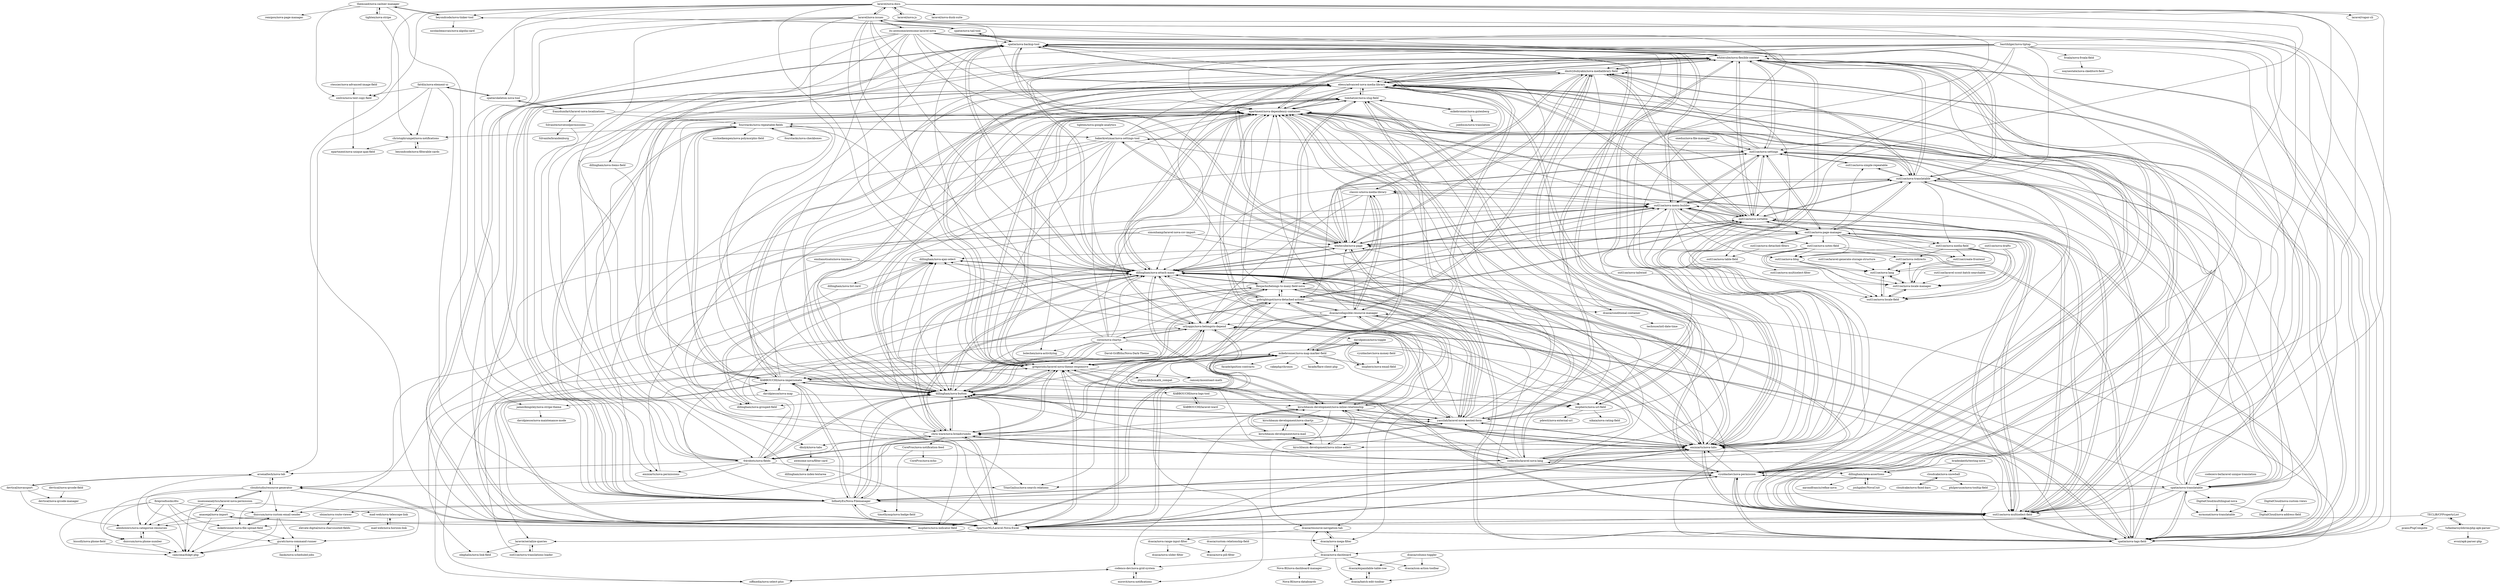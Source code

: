 digraph G {
"christophrumpel/nova-notifications" -> "beyondcode/nova-filterable-cards"
"christophrumpel/nova-notifications" -> "epartment/nova-unique-ajax-field"
"dmitrybubyakin/nova-medialibrary-field" -> "ebess/advanced-nova-media-library"
"dmitrybubyakin/nova-medialibrary-field" -> "classic-o/nova-media-library"
"dmitrybubyakin/nova-medialibrary-field" -> "dcasia/collapsible-resource-manager"
"dmitrybubyakin/nova-medialibrary-field" -> "outl1ne/nova-sortable"
"dmitrybubyakin/nova-medialibrary-field" -> "whitecube/nova-flexible-content"
"dmitrybubyakin/nova-medialibrary-field" -> "epartment/nova-dependency-container"
"dmitrybubyakin/nova-medialibrary-field" -> "dillingham/nova-attach-many"
"dmitrybubyakin/nova-medialibrary-field" -> "eminiarts/nova-tabs"
"dmitrybubyakin/nova-medialibrary-field" -> "spatie/nova-tags-field"
"dmitrybubyakin/nova-medialibrary-field" -> "dillingham/nova-button"
"dmitrybubyakin/nova-medialibrary-field" -> "whitecube/nova-page"
"dmitrybubyakin/nova-medialibrary-field" -> "yassilah/laravel-nova-nested-form"
"dmitrybubyakin/nova-medialibrary-field" -> "outl1ne/nova-translatable"
"dmitrybubyakin/nova-medialibrary-field" -> "dcasia/conditional-container"
"dmitrybubyakin/nova-medialibrary-field" -> "gregoriohc/laravel-nova-theme-responsive"
"its-awesome/awesome-laravel-nova" -> "dillingham/nova-attach-many"
"its-awesome/awesome-laravel-nova" -> "ebess/advanced-nova-media-library"
"its-awesome/awesome-laravel-nova" -> "spatie/nova-tags-field"
"its-awesome/awesome-laravel-nova" -> "whitecube/nova-flexible-content"
"its-awesome/awesome-laravel-nova" -> "gregoriohc/laravel-nova-theme-responsive"
"its-awesome/awesome-laravel-nova" -> "eminiarts/nova-tabs"
"its-awesome/awesome-laravel-nova" -> "laravel/nova-issues"
"its-awesome/awesome-laravel-nova" -> "epartment/nova-dependency-container"
"its-awesome/awesome-laravel-nova" -> "dillingham/nova-button"
"its-awesome/awesome-laravel-nova" -> "spatie/nova-backup-tool"
"its-awesome/awesome-laravel-nova" -> "SpartnerNL/Laravel-Nova-Excel"
"its-awesome/awesome-laravel-nova" -> "eminiarts/nova-permissions"
"its-awesome/awesome-laravel-nova" -> "vyuldashev/nova-permission"
"its-awesome/awesome-laravel-nova" -> "64robots/nova-fields"
"its-awesome/awesome-laravel-nova" -> "outl1ne/nova-multiselect-field"
"eminiarts/nova-tabs" -> "epartment/nova-dependency-container"
"eminiarts/nova-tabs" -> "dillingham/nova-button"
"eminiarts/nova-tabs" -> "whitecube/nova-flexible-content"
"eminiarts/nova-tabs" -> "ebess/advanced-nova-media-library"
"eminiarts/nova-tabs" -> "outl1ne/nova-multiselect-field"
"eminiarts/nova-tabs" -> "dillingham/nova-attach-many"
"eminiarts/nova-tabs" -> "dcasia/collapsible-resource-manager"
"eminiarts/nova-tabs" -> "chris-ware/nova-breadcrumbs"
"eminiarts/nova-tabs" -> "SpartnerNL/Laravel-Nova-Excel"
"eminiarts/nova-tabs" -> "InfinetyEs/Nova-Filemanager"
"eminiarts/nova-tabs" -> "64robots/nova-fields"
"eminiarts/nova-tabs" -> "coderello/laravel-nova-lang"
"eminiarts/nova-tabs" -> "gregoriohc/laravel-nova-theme-responsive"
"eminiarts/nova-tabs" -> "spatie/nova-backup-tool"
"eminiarts/nova-tabs" -> "yassilah/laravel-nova-nested-form"
"yassilah/laravel-nova-nested-form" -> "dillingham/nova-attach-many"
"yassilah/laravel-nova-nested-form" -> "dillingham/nova-button"
"yassilah/laravel-nova-nested-form" -> "kirschbaum-development/nova-inline-relationship"
"yassilah/laravel-nova-nested-form" -> "orlyapps/nova-belongsto-depend"
"yassilah/laravel-nova-nested-form" -> "dillingham/nova-ajax-select"
"yassilah/laravel-nova-nested-form" -> "eminiarts/nova-tabs"
"yassilah/laravel-nova-nested-form" -> "epartment/nova-dependency-container"
"yassilah/laravel-nova-nested-form" -> "whitecube/nova-flexible-content"
"yassilah/laravel-nova-nested-form" -> "Benjacho/belongs-to-many-field-nova"
"yassilah/laravel-nova-nested-form" -> "64robots/nova-fields"
"yassilah/laravel-nova-nested-form" -> "whitecube/nova-page"
"yassilah/laravel-nova-nested-form" -> "outl1ne/nova-menu-builder"
"yassilah/laravel-nova-nested-form" -> "chris-ware/nova-breadcrumbs"
"yassilah/laravel-nova-nested-form" -> "dmitrybubyakin/nova-medialibrary-field"
"yassilah/laravel-nova-nested-form" -> "spatie/nova-backup-tool"
"gregoriohc/laravel-nova-theme-responsive" -> "KABBOUCHI/nova-impersonate"
"gregoriohc/laravel-nova-theme-responsive" -> "mikebronner/nova-map-marker-field"
"gregoriohc/laravel-nova-theme-responsive" -> "epartment/nova-dependency-container"
"gregoriohc/laravel-nova-theme-responsive" -> "SpartnerNL/Laravel-Nova-Excel"
"gregoriohc/laravel-nova-theme-responsive" -> "dillingham/nova-button"
"gregoriohc/laravel-nova-theme-responsive" -> "InfinetyEs/Nova-Filemanager"
"gregoriohc/laravel-nova-theme-responsive" -> "ramsey/moontoast-math" ["e"=1]
"gregoriohc/laravel-nova-theme-responsive" -> "ebess/advanced-nova-media-library"
"gregoriohc/laravel-nova-theme-responsive" -> "phpseclib/bcmath_compat" ["e"=1]
"gregoriohc/laravel-nova-theme-responsive" -> "chris-ware/nova-breadcrumbs"
"gregoriohc/laravel-nova-theme-responsive" -> "coderello/laravel-nova-lang"
"gregoriohc/laravel-nova-theme-responsive" -> "eminiarts/nova-tabs"
"gregoriohc/laravel-nova-theme-responsive" -> "orlyapps/nova-belongsto-depend"
"gregoriohc/laravel-nova-theme-responsive" -> "dillingham/nova-attach-many"
"gregoriohc/laravel-nova-theme-responsive" -> "tomhatzer/nova-slug-field"
"mikebronner/nova-gutenberg" -> "tomhatzer/nova-slug-field"
"mikebronner/nova-gutenberg" -> "joedixon/nova-translation"
"ebess/advanced-nova-media-library" -> "whitecube/nova-flexible-content"
"ebess/advanced-nova-media-library" -> "dmitrybubyakin/nova-medialibrary-field"
"ebess/advanced-nova-media-library" -> "epartment/nova-dependency-container"
"ebess/advanced-nova-media-library" -> "eminiarts/nova-tabs"
"ebess/advanced-nova-media-library" -> "outl1ne/nova-sortable"
"ebess/advanced-nova-media-library" -> "dillingham/nova-button"
"ebess/advanced-nova-media-library" -> "spatie/nova-tags-field"
"ebess/advanced-nova-media-library" -> "gregoriohc/laravel-nova-theme-responsive"
"ebess/advanced-nova-media-library" -> "outl1ne/nova-multiselect-field"
"ebess/advanced-nova-media-library" -> "InfinetyEs/Nova-Filemanager"
"ebess/advanced-nova-media-library" -> "dillingham/nova-attach-many"
"ebess/advanced-nova-media-library" -> "vyuldashev/nova-permission"
"ebess/advanced-nova-media-library" -> "SpartnerNL/Laravel-Nova-Excel"
"ebess/advanced-nova-media-library" -> "tomhatzer/nova-slug-field"
"ebess/advanced-nova-media-library" -> "whitecube/nova-page"
"spatie/nova-backup-tool" -> "spatie/nova-tail-tool"
"spatie/nova-backup-tool" -> "spatie/nova-tags-field"
"spatie/nova-backup-tool" -> "SpartnerNL/Laravel-Nova-Excel"
"spatie/nova-backup-tool" -> "outl1ne/nova-menu-builder"
"spatie/nova-backup-tool" -> "dillingham/nova-attach-many"
"spatie/nova-backup-tool" -> "spatie/nova-translatable"
"spatie/nova-backup-tool" -> "eminiarts/nova-tabs"
"spatie/nova-backup-tool" -> "epartment/nova-dependency-container"
"spatie/nova-backup-tool" -> "vyuldashev/nova-permission"
"spatie/nova-backup-tool" -> "whitecube/nova-page"
"spatie/nova-backup-tool" -> "KABBOUCHI/nova-impersonate"
"spatie/nova-backup-tool" -> "outl1ne/nova-translatable"
"spatie/nova-backup-tool" -> "dillingham/nova-button"
"spatie/nova-backup-tool" -> "whitecube/nova-flexible-content"
"spatie/nova-backup-tool" -> "outl1ne/nova-multiselect-field"
"whitecube/nova-flexible-content" -> "ebess/advanced-nova-media-library"
"whitecube/nova-flexible-content" -> "whitecube/nova-page"
"whitecube/nova-flexible-content" -> "eminiarts/nova-tabs"
"whitecube/nova-flexible-content" -> "epartment/nova-dependency-container"
"whitecube/nova-flexible-content" -> "dillingham/nova-attach-many"
"whitecube/nova-flexible-content" -> "outl1ne/nova-multiselect-field"
"whitecube/nova-flexible-content" -> "outl1ne/nova-sortable"
"whitecube/nova-flexible-content" -> "outl1ne/nova-settings"
"whitecube/nova-flexible-content" -> "dmitrybubyakin/nova-medialibrary-field"
"whitecube/nova-flexible-content" -> "dillingham/nova-button"
"whitecube/nova-flexible-content" -> "yassilah/laravel-nova-nested-form"
"whitecube/nova-flexible-content" -> "vyuldashev/nova-permission"
"whitecube/nova-flexible-content" -> "outl1ne/nova-translatable"
"whitecube/nova-flexible-content" -> "spatie/nova-backup-tool"
"whitecube/nova-flexible-content" -> "spatie/nova-tags-field"
"cloudstudio/resource-generator" -> "guratr/nova-command-runner"
"cloudstudio/resource-generator" -> "mikebronner/nova-file-upload-field"
"cloudstudio/resource-generator" -> "camcima/dukpt-php"
"cloudstudio/resource-generator" -> "dniccum/nova-phone-number"
"cloudstudio/resource-generator" -> "arsenaltech/nova-tab"
"cloudstudio/resource-generator" -> "insenseanalytics/laravel-nova-permission"
"cloudstudio/resource-generator" -> "inspheric/nova-indicator-field"
"cloudstudio/resource-generator" -> "dniccum/nova-custom-email-sender"
"vyuldashev/nova-permission" -> "spatie/nova-tags-field"
"vyuldashev/nova-permission" -> "SpartnerNL/Laravel-Nova-Excel"
"vyuldashev/nova-permission" -> "ebess/advanced-nova-media-library"
"vyuldashev/nova-permission" -> "spatie/nova-backup-tool"
"vyuldashev/nova-permission" -> "whitecube/nova-flexible-content"
"vyuldashev/nova-permission" -> "outl1ne/nova-multiselect-field"
"vyuldashev/nova-permission" -> "InfinetyEs/Nova-Filemanager"
"vyuldashev/nova-permission" -> "epartment/nova-dependency-container"
"vyuldashev/nova-permission" -> "eminiarts/nova-tabs"
"vyuldashev/nova-permission" -> "gregoriohc/laravel-nova-theme-responsive"
"vyuldashev/nova-permission" -> "coderello/laravel-nova-lang"
"vyuldashev/nova-permission" -> "spatie/nova-translatable"
"vyuldashev/nova-permission" -> "dillingham/nova-attach-many"
"vyuldashev/nova-permission" -> "TitasGailius/nova-search-relations" ["e"=1]
"vyuldashev/nova-permission" -> "outl1ne/nova-settings"
"bradenkeith/testing-nova" -> "dillingham/nova-assertions"
"bradenkeith/testing-nova" -> "cloudcake/nova-snowball"
"orlyapps/nova-belongsto-depend" -> "kirschbaum-development/nova-inline-relationship"
"orlyapps/nova-belongsto-depend" -> "epartment/nova-dependency-container"
"orlyapps/nova-belongsto-depend" -> "yassilah/laravel-nova-nested-form"
"orlyapps/nova-belongsto-depend" -> "dillingham/nova-attach-many"
"orlyapps/nova-belongsto-depend" -> "spatie/nova-tags-field"
"orlyapps/nova-belongsto-depend" -> "dillingham/nova-button"
"orlyapps/nova-belongsto-depend" -> "dillingham/nova-ajax-select"
"orlyapps/nova-belongsto-depend" -> "gregoriohc/laravel-nova-theme-responsive"
"orlyapps/nova-belongsto-depend" -> "coroo/nova-chartjs"
"orlyapps/nova-belongsto-depend" -> "ziffmedia/nova-select-plus"
"orlyapps/nova-belongsto-depend" -> "Benjacho/belongs-to-many-field-nova"
"orlyapps/nova-belongsto-depend" -> "kirschbaum-development/nova-inline-select"
"orlyapps/nova-belongsto-depend" -> "inspheric/nova-url-field"
"orlyapps/nova-belongsto-depend" -> "davidpiesse/nova-toggle"
"orlyapps/nova-belongsto-depend" -> "TitasGailius/nova-search-relations" ["e"=1]
"64robots/nova-fields" -> "dillingham/nova-button"
"64robots/nova-fields" -> "eminiarts/nova-tabs"
"64robots/nova-fields" -> "epartment/nova-dependency-container"
"64robots/nova-fields" -> "dillingham/nova-attach-many"
"64robots/nova-fields" -> "yassilah/laravel-nova-nested-form"
"64robots/nova-fields" -> "KABBOUCHI/nova-impersonate"
"64robots/nova-fields" -> "ebess/advanced-nova-media-library"
"64robots/nova-fields" -> "whitecube/nova-flexible-content"
"64robots/nova-fields" -> "cloudstudio/resource-generator"
"64robots/nova-fields" -> "orlyapps/nova-belongsto-depend"
"64robots/nova-fields" -> "TitasGailius/nova-search-relations" ["e"=1]
"64robots/nova-fields" -> "dillingham/nova-assertions"
"64robots/nova-fields" -> "arsenaltech/nova-tab"
"64robots/nova-fields" -> "kirschbaum-development/nova-inline-relationship"
"64robots/nova-fields" -> "eminiarts/nova-permissions"
"KABBOUCHI/nova-impersonate" -> "gregoriohc/laravel-nova-theme-responsive"
"KABBOUCHI/nova-impersonate" -> "dillingham/nova-button"
"KABBOUCHI/nova-impersonate" -> "tomhatzer/nova-slug-field"
"KABBOUCHI/nova-impersonate" -> "epartment/nova-dependency-container"
"KABBOUCHI/nova-impersonate" -> "spatie/nova-backup-tool"
"KABBOUCHI/nova-impersonate" -> "mikebronner/nova-map-marker-field"
"KABBOUCHI/nova-impersonate" -> "InfinetyEs/Nova-Filemanager"
"KABBOUCHI/nova-impersonate" -> "fourstacks/nova-repeatable-fields"
"KABBOUCHI/nova-impersonate" -> "SpartnerNL/Laravel-Nova-Excel"
"KABBOUCHI/nova-impersonate" -> "ebess/advanced-nova-media-library"
"KABBOUCHI/nova-impersonate" -> "inspheric/nova-indicator-field"
"KABBOUCHI/nova-impersonate" -> "dillingham/nova-attach-many"
"KABBOUCHI/nova-impersonate" -> "KABBOUCHI/nova-logs-tool"
"KABBOUCHI/nova-impersonate" -> "davidpiesse/nova-map"
"KABBOUCHI/nova-impersonate" -> "inspheric/nova-url-field"
"dillingham/nova-grouped-field" -> "dillingham/nova-ajax-select"
"dillingham/nova-button" -> "dillingham/nova-attach-many"
"dillingham/nova-button" -> "eminiarts/nova-tabs"
"dillingham/nova-button" -> "yassilah/laravel-nova-nested-form"
"dillingham/nova-button" -> "chris-ware/nova-breadcrumbs"
"dillingham/nova-button" -> "gobrightspot/nova-detached-actions"
"dillingham/nova-button" -> "epartment/nova-dependency-container"
"dillingham/nova-button" -> "gregoriohc/laravel-nova-theme-responsive"
"dillingham/nova-button" -> "dillingham/nova-ajax-select"
"dillingham/nova-button" -> "ebess/advanced-nova-media-library"
"dillingham/nova-button" -> "orlyapps/nova-belongsto-depend"
"dillingham/nova-button" -> "outl1ne/nova-multiselect-field"
"dillingham/nova-button" -> "KABBOUCHI/nova-impersonate"
"dillingham/nova-button" -> "dillingham/nova-grouped-field"
"dillingham/nova-button" -> "kirschbaum-development/nova-inline-relationship"
"dillingham/nova-button" -> "64robots/nova-fields"
"dillingham/nova-attach-many" -> "dillingham/nova-button"
"dillingham/nova-attach-many" -> "yassilah/laravel-nova-nested-form"
"dillingham/nova-attach-many" -> "epartment/nova-dependency-container"
"dillingham/nova-attach-many" -> "eminiarts/nova-tabs"
"dillingham/nova-attach-many" -> "whitecube/nova-flexible-content"
"dillingham/nova-attach-many" -> "outl1ne/nova-sortable"
"dillingham/nova-attach-many" -> "dillingham/nova-ajax-select"
"dillingham/nova-attach-many" -> "kirschbaum-development/nova-inline-relationship"
"dillingham/nova-attach-many" -> "orlyapps/nova-belongsto-depend"
"dillingham/nova-attach-many" -> "outl1ne/nova-multiselect-field"
"dillingham/nova-attach-many" -> "chris-ware/nova-breadcrumbs"
"dillingham/nova-attach-many" -> "outl1ne/nova-menu-builder"
"dillingham/nova-attach-many" -> "spatie/nova-backup-tool"
"dillingham/nova-attach-many" -> "whitecube/nova-page"
"dillingham/nova-attach-many" -> "Benjacho/belongs-to-many-field-nova"
"kirschbaum-development/nova-inline-select" -> "kirschbaum-development/nova-mail"
"kirschbaum-development/nova-inline-select" -> "kirschbaum-development/nova-inline-relationship"
"kirschbaum-development/nova-inline-select" -> "kirschbaum-development/nova-chartjs"
"devtical/nova-qrcode-field" -> "devtical/nova-qrcode-manager"
"coderello/laravel-nova-lang" -> "eminiarts/nova-tabs"
"coderello/laravel-nova-lang" -> "epartment/nova-dependency-container"
"coderello/laravel-nova-lang" -> "gregoriohc/laravel-nova-theme-responsive"
"coderello/laravel-nova-lang" -> "dillingham/nova-attach-many"
"coderello/laravel-nova-lang" -> "ebess/advanced-nova-media-library"
"coderello/laravel-nova-lang" -> "chris-ware/nova-breadcrumbs"
"coderello/laravel-nova-lang" -> "yassilah/laravel-nova-nested-form"
"coderello/laravel-nova-lang" -> "spatie/nova-tags-field"
"coderello/laravel-nova-lang" -> "whitecube/nova-page"
"coderello/laravel-nova-lang" -> "vyuldashev/nova-permission"
"coderello/laravel-nova-lang" -> "SpartnerNL/Laravel-Nova-Excel"
"coderello/laravel-nova-lang" -> "whitecube/nova-flexible-content"
"coderello/laravel-nova-lang" -> "dillingham/nova-button"
"coderello/laravel-nova-lang" -> "kirschbaum-development/nova-inline-relationship"
"coderello/laravel-nova-lang" -> "spatie/nova-backup-tool"
"dillingham/nova-assertions" -> "joshgaber/NovaUnit"
"dillingham/nova-assertions" -> "aarondfrancis/refine-nova"
"outl1ne/nova-redirects" -> "outl1ne/nova-lang"
"spatie/nova-tail-tool" -> "beyondcode/nova-tinker-tool"
"spatie/nova-tail-tool" -> "spatie/nova-backup-tool"
"beyondcode/nova-tinker-tool" -> "spatie/nova-tail-tool"
"beyondcode/nova-tinker-tool" -> "nicolasbeauvais/nova-algolia-card"
"beyondcode/nova-tinker-tool" -> "themsaid/nova-cashier-manager"
"bastihilger/nova-tiptap" -> "epartment/nova-dependency-container"
"bastihilger/nova-tiptap" -> "whitecube/nova-flexible-content"
"bastihilger/nova-tiptap" -> "dillingham/nova-items-field"
"bastihilger/nova-tiptap" -> "outl1ne/nova-translatable"
"bastihilger/nova-tiptap" -> "ebess/advanced-nova-media-library"
"bastihilger/nova-tiptap" -> "outl1ne/nova-multiselect-field"
"bastihilger/nova-tiptap" -> "outl1ne/nova-sortable"
"bastihilger/nova-tiptap" -> "outl1ne/nova-settings"
"bastihilger/nova-tiptap" -> "spatie/nova-tags-field"
"bastihilger/nova-tiptap" -> "froala/nova-froala-field"
"bastihilger/nova-tiptap" -> "64robots/nova-fields"
"bastihilger/nova-tiptap" -> "spatie/nova-translatable"
"bastihilger/nova-tiptap" -> "dmitrybubyakin/nova-medialibrary-field"
"outl1ne/nova-menu-builder" -> "outl1ne/nova-page-manager"
"outl1ne/nova-menu-builder" -> "outl1ne/nova-sortable"
"outl1ne/nova-menu-builder" -> "outl1ne/nova-multiselect-field"
"outl1ne/nova-menu-builder" -> "outl1ne/nova-translatable"
"outl1ne/nova-menu-builder" -> "outl1ne/nova-settings"
"outl1ne/nova-menu-builder" -> "whitecube/nova-page"
"outl1ne/nova-menu-builder" -> "spatie/nova-backup-tool"
"outl1ne/nova-menu-builder" -> "dillingham/nova-attach-many"
"outl1ne/nova-menu-builder" -> "outl1ne/nova-blog"
"outl1ne/nova-menu-builder" -> "outl1ne/nova-media-field"
"outl1ne/nova-menu-builder" -> "eminiarts/nova-tabs"
"outl1ne/nova-menu-builder" -> "epartment/nova-dependency-container"
"outl1ne/nova-menu-builder" -> "outl1ne/nova-locale-field"
"outl1ne/nova-menu-builder" -> "dillingham/nova-button"
"outl1ne/nova-menu-builder" -> "outl1ne/nova-notes-field"
"davidpiesse/nova-map" -> "inspheric/nova-url-field"
"davidpiesse/nova-map" -> "jameslkingsley/nova-stripe-theme"
"laravel/nova-issues" -> "eminiarts/nova-tabs"
"laravel/nova-issues" -> "laravel/nova-docs"
"laravel/nova-issues" -> "whitecube/nova-flexible-content"
"laravel/nova-issues" -> "gregoriohc/laravel-nova-theme-responsive"
"laravel/nova-issues" -> "dillingham/nova-button"
"laravel/nova-issues" -> "SpartnerNL/Laravel-Nova-Excel"
"laravel/nova-issues" -> "its-awesome/awesome-laravel-nova"
"laravel/nova-issues" -> "ebess/advanced-nova-media-library"
"laravel/nova-issues" -> "dillingham/nova-attach-many"
"laravel/nova-issues" -> "vyuldashev/nova-permission"
"laravel/nova-issues" -> "TitasGailius/nova-search-relations" ["e"=1]
"laravel/nova-issues" -> "InfinetyEs/Nova-Filemanager"
"laravel/nova-issues" -> "spatie/nova-tags-field"
"laravel/nova-issues" -> "orlyapps/nova-belongsto-depend"
"laravel/nova-issues" -> "gobrightspot/nova-detached-actions"
"outl1ne/nova-multiselect-field" -> "outl1ne/nova-sortable"
"outl1ne/nova-multiselect-field" -> "outl1ne/nova-menu-builder"
"outl1ne/nova-multiselect-field" -> "outl1ne/nova-settings"
"outl1ne/nova-multiselect-field" -> "eminiarts/nova-tabs"
"outl1ne/nova-multiselect-field" -> "epartment/nova-dependency-container"
"outl1ne/nova-multiselect-field" -> "whitecube/nova-flexible-content"
"outl1ne/nova-multiselect-field" -> "spatie/nova-tags-field"
"outl1ne/nova-multiselect-field" -> "SpartnerNL/Laravel-Nova-Excel"
"outl1ne/nova-multiselect-field" -> "dillingham/nova-attach-many"
"outl1ne/nova-multiselect-field" -> "dillingham/nova-button"
"outl1ne/nova-multiselect-field" -> "outl1ne/nova-translatable"
"outl1ne/nova-multiselect-field" -> "ebess/advanced-nova-media-library"
"outl1ne/nova-multiselect-field" -> "classic-o/nova-media-library"
"outl1ne/nova-multiselect-field" -> "outl1ne/nova-page-manager"
"outl1ne/nova-multiselect-field" -> "vyuldashev/nova-permission"
"spatie/nova-translatable" -> "spatie/nova-tags-field"
"spatie/nova-translatable" -> "outl1ne/nova-translatable"
"spatie/nova-translatable" -> "spatie/nova-backup-tool"
"spatie/nova-translatable" -> "mrmonat/nova-translatable"
"spatie/nova-translatable" -> "epartment/nova-dependency-container"
"spatie/nova-translatable" -> "outl1ne/nova-multiselect-field"
"spatie/nova-translatable" -> "dmitrybubyakin/nova-medialibrary-field"
"spatie/nova-translatable" -> "vyuldashev/nova-permission"
"spatie/nova-translatable" -> "dillingham/nova-attach-many"
"spatie/nova-translatable" -> "outl1ne/nova-menu-builder"
"spatie/nova-translatable" -> "InfinetyEs/Nova-Filemanager"
"spatie/nova-translatable" -> "outl1ne/nova-settings"
"spatie/nova-translatable" -> "DigitalCloud/multilingual-nova"
"spatie/nova-translatable" -> "ebess/advanced-nova-media-library"
"spatie/nova-translatable" -> "SpartnerNL/Laravel-Nova-Excel"
"codezero-be/laravel-unique-translation" -> "spatie/nova-translatable"
"insenseanalytics/laravel-nova-permission" -> "alexbowers/nova-categorise-resources"
"insenseanalytics/laravel-nova-permission" -> "camcima/dukpt-php"
"insenseanalytics/laravel-nova-permission" -> "mad-web/nova-telescope-link"
"insenseanalytics/laravel-nova-permission" -> "cloudstudio/resource-generator"
"insenseanalytics/laravel-nova-permission" -> "anaseqal/nova-import"
"mikebronner/nova-map-marker-field" -> "phpseclib/bcmath_compat" ["e"=1]
"mikebronner/nova-map-marker-field" -> "ramsey/moontoast-math" ["e"=1]
"mikebronner/nova-map-marker-field" -> "facade/flare-client-php" ["e"=1]
"mikebronner/nova-map-marker-field" -> "gregoriohc/laravel-nova-theme-responsive"
"mikebronner/nova-map-marker-field" -> "facade/ignition-contracts" ["e"=1]
"mikebronner/nova-map-marker-field" -> "davidpiesse/nova-toggle"
"mikebronner/nova-map-marker-field" -> "inspheric/nova-indicator-field"
"mikebronner/nova-map-marker-field" -> "epartment/nova-dependency-container"
"mikebronner/nova-map-marker-field" -> "tomhatzer/nova-slug-field"
"mikebronner/nova-map-marker-field" -> "laravie/serialize-queries"
"mikebronner/nova-map-marker-field" -> "KABBOUCHI/nova-impersonate"
"mikebronner/nova-map-marker-field" -> "inspheric/nova-email-field"
"mikebronner/nova-map-marker-field" -> "inspheric/nova-url-field"
"mikebronner/nova-map-marker-field" -> "SpartnerNL/Laravel-Nova-Excel"
"mikebronner/nova-map-marker-field" -> "cakephp/chronos" ["e"=1]
"tomhatzer/nova-slug-field" -> "epartment/nova-dependency-container"
"tomhatzer/nova-slug-field" -> "mikebronner/nova-map-marker-field"
"tomhatzer/nova-slug-field" -> "inspheric/nova-url-field"
"tomhatzer/nova-slug-field" -> "KABBOUCHI/nova-impersonate"
"tomhatzer/nova-slug-field" -> "mikebronner/nova-gutenberg"
"tomhatzer/nova-slug-field" -> "dillingham/nova-button"
"tomhatzer/nova-slug-field" -> "Benjacho/belongs-to-many-field-nova"
"tomhatzer/nova-slug-field" -> "ebess/advanced-nova-media-library"
"tomhatzer/nova-slug-field" -> "eminiarts/nova-tabs"
"tomhatzer/nova-slug-field" -> "gregoriohc/laravel-nova-theme-responsive"
"SpartnerNL/Laravel-Nova-Excel" -> "spatie/nova-tags-field"
"SpartnerNL/Laravel-Nova-Excel" -> "gregoriohc/laravel-nova-theme-responsive"
"SpartnerNL/Laravel-Nova-Excel" -> "outl1ne/nova-multiselect-field"
"SpartnerNL/Laravel-Nova-Excel" -> "spatie/nova-backup-tool"
"SpartnerNL/Laravel-Nova-Excel" -> "eminiarts/nova-tabs"
"SpartnerNL/Laravel-Nova-Excel" -> "epartment/nova-dependency-container"
"SpartnerNL/Laravel-Nova-Excel" -> "vyuldashev/nova-permission"
"SpartnerNL/Laravel-Nova-Excel" -> "ebess/advanced-nova-media-library"
"SpartnerNL/Laravel-Nova-Excel" -> "laravie/serialize-queries"
"SpartnerNL/Laravel-Nova-Excel" -> "mikebronner/nova-map-marker-field"
"SpartnerNL/Laravel-Nova-Excel" -> "InfinetyEs/Nova-Filemanager"
"SpartnerNL/Laravel-Nova-Excel" -> "KABBOUCHI/nova-impersonate"
"SpartnerNL/Laravel-Nova-Excel" -> "dcasia/collapsible-resource-manager"
"SpartnerNL/Laravel-Nova-Excel" -> "chris-ware/nova-breadcrumbs"
"SpartnerNL/Laravel-Nova-Excel" -> "dillingham/nova-attach-many"
"fourstacks/nova-repeatable-fields" -> "epartment/nova-dependency-container"
"fourstacks/nova-repeatable-fields" -> "michielkempen/nova-polymorphic-field"
"fourstacks/nova-repeatable-fields" -> "fourstacks/nova-checkboxes"
"fourstacks/nova-repeatable-fields" -> "InfinetyEs/Nova-Filemanager"
"fourstacks/nova-repeatable-fields" -> "KABBOUCHI/nova-impersonate"
"fourstacks/nova-repeatable-fields" -> "dillingham/nova-button"
"fourstacks/nova-repeatable-fields" -> "christophrumpel/nova-notifications"
"fourstacks/nova-repeatable-fields" -> "bakerkretzmar/nova-settings-tool"
"fourstacks/nova-repeatable-fields" -> "davidpiesse/nova-map"
"fourstacks/nova-repeatable-fields" -> "dillingham/nova-attach-many"
"epartment/nova-dependency-container" -> "eminiarts/nova-tabs"
"epartment/nova-dependency-container" -> "ebess/advanced-nova-media-library"
"epartment/nova-dependency-container" -> "dillingham/nova-attach-many"
"epartment/nova-dependency-container" -> "spatie/nova-tags-field"
"epartment/nova-dependency-container" -> "outl1ne/nova-multiselect-field"
"epartment/nova-dependency-container" -> "gregoriohc/laravel-nova-theme-responsive"
"epartment/nova-dependency-container" -> "orlyapps/nova-belongsto-depend"
"epartment/nova-dependency-container" -> "whitecube/nova-flexible-content"
"epartment/nova-dependency-container" -> "tomhatzer/nova-slug-field"
"epartment/nova-dependency-container" -> "dillingham/nova-button"
"epartment/nova-dependency-container" -> "fourstacks/nova-repeatable-fields"
"epartment/nova-dependency-container" -> "mikebronner/nova-map-marker-field"
"epartment/nova-dependency-container" -> "kirschbaum-development/nova-inline-relationship"
"epartment/nova-dependency-container" -> "outl1ne/nova-sortable"
"epartment/nova-dependency-container" -> "inspheric/nova-url-field"
"outl1ne/nova-page-manager" -> "outl1ne/nova-menu-builder"
"outl1ne/nova-page-manager" -> "outl1ne/nova-blog"
"outl1ne/nova-page-manager" -> "outl1ne/nova-media-field"
"outl1ne/nova-page-manager" -> "outl1ne/nova-settings"
"outl1ne/nova-page-manager" -> "outl1ne/nova-locale-field"
"outl1ne/nova-page-manager" -> "outl1ne/nova-notes-field"
"outl1ne/nova-page-manager" -> "outl1ne/nova-locale-manager"
"outl1ne/nova-page-manager" -> "outl1ne/nova-detached-filters"
"outl1ne/nova-page-manager" -> "whitecube/nova-page"
"outl1ne/nova-page-manager" -> "outl1ne/nova-sortable"
"outl1ne/nova-page-manager" -> "outl1ne/nova-simple-repeatable"
"outl1ne/nova-page-manager" -> "outl1ne/nova-multiselect-field"
"outl1ne/nova-page-manager" -> "outl1ne/nova-table-field"
"outl1ne/nova-page-manager" -> "outl1ne/create-frontend"
"outl1ne/nova-page-manager" -> "outl1ne/nova-translatable"
"InfinetyEs/Nova-Filemanager" -> "gregoriohc/laravel-nova-theme-responsive"
"InfinetyEs/Nova-Filemanager" -> "eminiarts/nova-tabs"
"InfinetyEs/Nova-Filemanager" -> "ebess/advanced-nova-media-library"
"InfinetyEs/Nova-Filemanager" -> "dillingham/nova-attach-many"
"InfinetyEs/Nova-Filemanager" -> "fourstacks/nova-repeatable-fields"
"InfinetyEs/Nova-Filemanager" -> "chris-ware/nova-breadcrumbs"
"InfinetyEs/Nova-Filemanager" -> "outl1ne/nova-multiselect-field"
"InfinetyEs/Nova-Filemanager" -> "KABBOUCHI/nova-impersonate"
"InfinetyEs/Nova-Filemanager" -> "epartment/nova-dependency-container"
"InfinetyEs/Nova-Filemanager" -> "vyuldashev/nova-permission"
"InfinetyEs/Nova-Filemanager" -> "SpartnerNL/Laravel-Nova-Excel"
"InfinetyEs/Nova-Filemanager" -> "dillingham/nova-button"
"InfinetyEs/Nova-Filemanager" -> "timothyasp/nova-badge-field"
"InfinetyEs/Nova-Filemanager" -> "whitecube/nova-flexible-content"
"InfinetyEs/Nova-Filemanager" -> "sbine/nova-route-viewer"
"guratr/nova-command-runner" -> "llaski/nova-scheduled-jobs"
"guratr/nova-command-runner" -> "camcima/dukpt-php"
"laravel/nova-docs" -> "laravel/nova-js"
"laravel/nova-docs" -> "laravel/nova-issues"
"laravel/nova-docs" -> "laravel/nova-dusk-suite" ["e"=1]
"laravel/nova-docs" -> "laravel/vapor-cli" ["e"=1]
"laravel/nova-docs" -> "sixlive/nova-text-copy-field"
"laravel/nova-docs" -> "InfinetyEs/Nova-Filemanager"
"laravel/nova-docs" -> "beyondcode/nova-tinker-tool"
"laravel/nova-docs" -> "spatie/skeleton-nova-tool"
"laravel/nova-docs" -> "vyuldashev/nova-permission"
"laravel/nova-docs" -> "SpartnerNL/Laravel-Nova-Excel"
"laravel/nova-docs" -> "eminiarts/nova-tabs"
"laravel/nova-docs" -> "outl1ne/nova-multiselect-field"
"laravel/nova-docs" -> "dillingham/nova-ajax-select"
"laravel/nova-docs" -> "dillingham/nova-assertions"
"themsaid/nova-cashier-manager" -> "tighten/nova-stripe"
"themsaid/nova-cashier-manager" -> "beyondcode/nova-tinker-tool"
"themsaid/nova-cashier-manager" -> "sixlive/nova-text-copy-field"
"themsaid/nova-cashier-manager" -> "remipou/nova-page-manager"
"themsaid/nova-cashier-manager" -> "jameslkingsley/nova-stripe-theme"
"franzdumfart/laravel-nova-localizations" -> "spatie/skeleton-nova-tool"
"franzdumfart/laravel-nova-localizations" -> "coderello/laravel-nova-lang"
"franzdumfart/laravel-nova-localizations" -> "Silvanite/novatoolpermissions"
"franzdumfart/laravel-nova-localizations" -> "fourstacks/nova-repeatable-fields"
"vyuldashev/nova-money-field" -> "inspheric/nova-email-field"
"beyondcode/nova-filterable-cards" -> "christophrumpel/nova-notifications"
"inspheric/nova-indicator-field" -> "cloudstudio/resource-generator"
"inspheric/nova-indicator-field" -> "anaseqal/nova-import"
"inspheric/nova-indicator-field" -> "mikebronner/nova-map-marker-field"
"inspheric/nova-indicator-field" -> "dillingham/nova-button"
"inspheric/nova-indicator-field" -> "dcasia/nova-mega-filter"
"mad-web/nova-telescope-link" -> "mad-web/nova-horizon-link"
"chris-ware/nova-breadcrumbs" -> "dillingham/nova-button"
"chris-ware/nova-breadcrumbs" -> "eminiarts/nova-tabs"
"chris-ware/nova-breadcrumbs" -> "dillingham/nova-attach-many"
"chris-ware/nova-breadcrumbs" -> "gregoriohc/laravel-nova-theme-responsive"
"chris-ware/nova-breadcrumbs" -> "dillingham/nova-ajax-select"
"chris-ware/nova-breadcrumbs" -> "dkulyk/nova-tabs"
"chris-ware/nova-breadcrumbs" -> "InfinetyEs/Nova-Filemanager"
"chris-ware/nova-breadcrumbs" -> "Benjacho/belongs-to-many-field-nova"
"chris-ware/nova-breadcrumbs" -> "SpartnerNL/Laravel-Nova-Excel"
"chris-ware/nova-breadcrumbs" -> "yassilah/laravel-nova-nested-form"
"chris-ware/nova-breadcrumbs" -> "gobrightspot/nova-detached-actions"
"chris-ware/nova-breadcrumbs" -> "epartment/nova-dependency-container"
"chris-ware/nova-breadcrumbs" -> "CoreProc/nova-notification-feed"
"chris-ware/nova-breadcrumbs" -> "coderello/laravel-nova-lang"
"dillingham/nova-items-field" -> "dillingham/nova-grouped-field"
"CoreProc/nova-notification-feed" -> "CoreProc/nova-echo"
"CoreProc/nova-notification-feed" -> "timothyasp/nova-badge-field"
"Silvanite/novatoolpermissions" -> "Silvanite/brandenburg"
"Silvanite/novatoolpermissions" -> "eminiarts/nova-permissions"
"DigitalCloud/multilingual-nova" -> "DigitalCloud/nova-address-field"
"DigitalCloud/multilingual-nova" -> "mrmonat/nova-translatable"
"fat4lix/nova-element-ui" -> "arsenaltech/nova-tab"
"fat4lix/nova-element-ui" -> "sixlive/nova-text-copy-field"
"fat4lix/nova-element-ui" -> "spatie/skeleton-nova-tool"
"fat4lix/nova-element-ui" -> "christophrumpel/nova-notifications"
"fat4lix/nova-element-ui" -> "InfinetyEs/Nova-Filemanager"
"dillingham/nova-ajax-select" -> "dillingham/nova-grouped-field"
"dillingham/nova-ajax-select" -> "dillingham/nova-list-card"
"dillingham/nova-ajax-select" -> "dillingham/nova-attach-many"
"inspheric/nova-url-field" -> "pdewit/nova-external-url"
"inspheric/nova-url-field" -> "nikaia/nova-rating-field"
"inspheric/nova-url-field" -> "tomhatzer/nova-slug-field"
"tighten/nova-google-analytics" -> "bolechen/nova-activitylog"
"tighten/nova-google-analytics" -> "bakerkretzmar/nova-settings-tool"
"jameslkingsley/nova-stripe-theme" -> "davidpiesse/nova-maintenance-mode"
"laravel/nova-js" -> "laravel/nova-docs"
"dniccum/nova-phone-number" -> "camcima/dukpt-php"
"dniccum/nova-phone-number" -> "alexbowers/nova-categorise-resources"
"mikebronner/nova-file-upload-field" -> "camcima/dukpt-php"
"mikebronner/nova-file-upload-field" -> "guratr/nova-command-runner"
"mikebronner/nova-file-upload-field" -> "dniccum/nova-custom-email-sender"
"spatie/nova-tags-field" -> "spatie/nova-translatable"
"spatie/nova-tags-field" -> "epartment/nova-dependency-container"
"spatie/nova-tags-field" -> "spatie/nova-backup-tool"
"spatie/nova-tags-field" -> "SpartnerNL/Laravel-Nova-Excel"
"spatie/nova-tags-field" -> "vyuldashev/nova-permission"
"spatie/nova-tags-field" -> "outl1ne/nova-multiselect-field"
"spatie/nova-tags-field" -> "orlyapps/nova-belongsto-depend"
"spatie/nova-tags-field" -> "ebess/advanced-nova-media-library"
"spatie/nova-tags-field" -> "whitecube/nova-page"
"spatie/nova-tags-field" -> "dillingham/nova-attach-many"
"spatie/nova-tags-field" -> "outl1ne/nova-sortable"
"spatie/nova-tags-field" -> "eminiarts/nova-tabs"
"spatie/nova-tags-field" -> "dmitrybubyakin/nova-medialibrary-field"
"spatie/nova-tags-field" -> "dcasia/collapsible-resource-manager"
"spatie/nova-tags-field" -> "whitecube/nova-flexible-content"
"classic-o/nova-media-library" -> "dmitrybubyakin/nova-medialibrary-field"
"classic-o/nova-media-library" -> "outl1ne/nova-multiselect-field"
"classic-o/nova-media-library" -> "epartment/nova-dependency-container"
"classic-o/nova-media-library" -> "dcasia/collapsible-resource-manager"
"classic-o/nova-media-library" -> "Benjacho/belongs-to-many-field-nova"
"classic-o/nova-media-library" -> "outl1ne/nova-translatable"
"classic-o/nova-media-library" -> "outl1ne/nova-menu-builder"
"classic-o/nova-media-library" -> "orlyapps/nova-belongsto-depend"
"classic-o/nova-media-library" -> "whitecube/nova-page"
"classic-o/nova-media-library" -> "dillingham/nova-attach-many"
"eminiarts/nova-permissions" -> "outl1ne/nova-menu-builder"
"whitecube/nova-page" -> "whitecube/nova-flexible-content"
"whitecube/nova-page" -> "outl1ne/nova-menu-builder"
"whitecube/nova-page" -> "outl1ne/nova-sortable"
"whitecube/nova-page" -> "spatie/nova-tags-field"
"whitecube/nova-page" -> "outl1ne/nova-page-manager"
"whitecube/nova-page" -> "epartment/nova-dependency-container"
"whitecube/nova-page" -> "dillingham/nova-attach-many"
"whitecube/nova-page" -> "spatie/nova-backup-tool"
"whitecube/nova-page" -> "dmitrybubyakin/nova-medialibrary-field"
"whitecube/nova-page" -> "yassilah/laravel-nova-nested-form"
"whitecube/nova-page" -> "ebess/advanced-nova-media-library"
"whitecube/nova-page" -> "dillingham/nova-button"
"whitecube/nova-page" -> "dillingham/nova-ajax-select"
"whitecube/nova-page" -> "outl1ne/nova-settings"
"whitecube/nova-page" -> "bakerkretzmar/nova-settings-tool"
"froala/nova-froala-field" -> "waynestate/nova-ckeditor4-field"
"anaseqal/nova-import" -> "alexbowers/nova-categorise-resources"
"anaseqal/nova-import" -> "insenseanalytics/laravel-nova-permission"
"anaseqal/nova-import" -> "camcima/dukpt-php"
"anaseqal/nova-import" -> "inspheric/nova-indicator-field"
"tighten/nova-stripe" -> "themsaid/nova-cashier-manager"
"tighten/nova-stripe" -> "christophrumpel/nova-notifications"
"Benjacho/belongs-to-many-field-nova" -> "dillingham/nova-button"
"Benjacho/belongs-to-many-field-nova" -> "dillingham/nova-attach-many"
"Benjacho/belongs-to-many-field-nova" -> "yassilah/laravel-nova-nested-form"
"Benjacho/belongs-to-many-field-nova" -> "tomhatzer/nova-slug-field"
"Benjacho/belongs-to-many-field-nova" -> "outl1ne/nova-multiselect-field"
"Benjacho/belongs-to-many-field-nova" -> "orlyapps/nova-belongsto-depend"
"Benjacho/belongs-to-many-field-nova" -> "chris-ware/nova-breadcrumbs"
"Benjacho/belongs-to-many-field-nova" -> "classic-o/nova-media-library"
"Benjacho/belongs-to-many-field-nova" -> "gobrightspot/nova-detached-actions"
"Benjacho/belongs-to-many-field-nova" -> "epartment/nova-dependency-container"
"Benjacho/belongs-to-many-field-nova" -> "kirschbaum-development/nova-inline-select"
"Benjacho/belongs-to-many-field-nova" -> "eminiarts/nova-tabs"
"Benjacho/belongs-to-many-field-nova" -> "outl1ne/nova-menu-builder"
"arsenaltech/nova-tab" -> "devtical/novassport"
"arsenaltech/nova-tab" -> "alexbowers/nova-categorise-resources"
"arsenaltech/nova-tab" -> "cloudstudio/resource-generator"
"simonhamp/laravel-nova-csv-import" -> "whitecube/nova-page"
"simonhamp/laravel-nova-csv-import" -> "dillingham/nova-attach-many"
"simonhamp/laravel-nova-csv-import" -> "dniccum/nova-custom-email-sender"
"simonhamp/laravel-nova-csv-import" -> "cloudstudio/resource-generator"
"simonhamp/laravel-nova-csv-import" -> "eminiarts/nova-tabs"
"emilianotisato/nova-tinymce" -> "dillingham/nova-attach-many"
"emilianotisato/nova-tinymce" -> "oleghalin/nova-link-field"
"alexbowers/nova-categorise-resources" -> "camcima/dukpt-php"
"alexbowers/nova-categorise-resources" -> "dniccum/nova-phone-number"
"sbine/nova-route-viewer" -> "elevate-digital/nova-charcounted-fields"
"davidpiesse/nova-toggle" -> "inspheric/nova-email-field"
"davidpiesse/nova-toggle" -> "mikebronner/nova-map-marker-field"
"sixlive/nova-text-copy-field" -> "epartment/nova-unique-ajax-field"
"DigitalCloud/nova-custom-views" -> "DigitalCloud/nova-address-field"
"bakerkretzmar/nova-settings-tool" -> "outl1ne/nova-settings"
"bakerkretzmar/nova-settings-tool" -> "dillingham/nova-attach-many"
"bakerkretzmar/nova-settings-tool" -> "epartment/nova-dependency-container"
"bakerkretzmar/nova-settings-tool" -> "dillingham/nova-button"
"bakerkretzmar/nova-settings-tool" -> "whitecube/nova-page"
"bakerkretzmar/nova-settings-tool" -> "tomhatzer/nova-slug-field"
"bakerkretzmar/nova-settings-tool" -> "outl1ne/nova-menu-builder"
"bakerkretzmar/nova-settings-tool" -> "outl1ne/nova-multiselect-field"
"bakerkretzmar/nova-settings-tool" -> "ebess/advanced-nova-media-library"
"bakerkretzmar/nova-settings-tool" -> "fourstacks/nova-repeatable-fields"
"bakerkretzmar/nova-settings-tool" -> "dkulyk/nova-tabs"
"bakerkretzmar/nova-settings-tool" -> "gregoriohc/laravel-nova-theme-responsive"
"bakerkretzmar/nova-settings-tool" -> "InfinetyEs/Nova-Filemanager"
"bakerkretzmar/nova-settings-tool" -> "chris-ware/nova-breadcrumbs"
"KABBOUCHI/laravel-ward" -> "KABBOUCHI/nova-logs-tool"
"KABBOUCHI/nova-logs-tool" -> "KABBOUCHI/laravel-ward"
"awesome-nova/filter-card" -> "dillingham/nova-index-textarea"
"dillingham/nova-list-card" -> "dillingham/nova-grouped-field"
"spatie/skeleton-nova-tool" -> "fat4lix/nova-element-ui"
"spatie/skeleton-nova-tool" -> "franzdumfart/laravel-nova-localizations"
"llaski/nova-scheduled-jobs" -> "guratr/nova-command-runner"
"mad-web/nova-horizon-link" -> "mad-web/nova-telescope-link"
"dkulyk/nova-tabs" -> "awesome-nova/filter-card"
"cloudcake/nova-fixed-bars" -> "cloudcake/nova-snowball"
"cloudcake/nova-snowball" -> "cloudcake/nova-fixed-bars"
"cloudcake/nova-snowball" -> "philperusse/nova-tooltip-field"
"kirschbaum-development/nova-mail" -> "kirschbaum-development/nova-chartjs"
"kirschbaum-development/nova-mail" -> "kirschbaum-development/nova-inline-select"
"kirschbaum-development/nova-mail" -> "kirschbaum-development/nova-inline-relationship"
"kirschbaum-development/nova-mail" -> "dniccum/nova-custom-email-sender"
"kirschbaum-development/nova-chartjs" -> "kirschbaum-development/nova-mail"
"fourstacks/nova-checkboxes" -> "fourstacks/nova-repeatable-fields"
"outl1ne/nova-media-field" -> "outl1ne/nova-locale-manager"
"outl1ne/nova-media-field" -> "outl1ne/nova-locale-field"
"outl1ne/nova-media-field" -> "outl1ne/nova-blog"
"outl1ne/nova-media-field" -> "outl1ne/nova-redirects"
"outl1ne/nova-media-field" -> "outl1ne/nova-lang"
"outl1ne/nova-media-field" -> "outl1ne/create-frontend"
"dniccum/nova-custom-email-sender" -> "camcima/dukpt-php"
"dniccum/nova-custom-email-sender" -> "mikebronner/nova-file-upload-field"
"dniccum/nova-custom-email-sender" -> "alexbowers/nova-categorise-resources"
"dniccum/nova-custom-email-sender" -> "guratr/nova-command-runner"
"ctessier/nova-advanced-image-field" -> "sixlive/nova-text-copy-field"
"outl1ne/nova-locale-manager" -> "outl1ne/nova-lang"
"outl1ne/nova-locale-manager" -> "outl1ne/nova-locale-field"
"outl1ne/nova-locale-manager" -> "outl1ne/nova-redirects"
"outl1ne/nova-blog" -> "outl1ne/nova-locale-field"
"outl1ne/nova-blog" -> "outl1ne/nova-locale-manager"
"outl1ne/nova-blog" -> "outl1ne/nova-lang"
"bissolli/nova-phone-field" -> "camcima/dukpt-php"
"outl1ne/create-frontend" -> "outl1ne/nova-locale-manager"
"outl1ne/create-frontend" -> "outl1ne/nova-lang"
"outl1ne/nova-locale-field" -> "outl1ne/nova-lang"
"outl1ne/nova-locale-field" -> "outl1ne/nova-locale-manager"
"devtical/novassport" -> "alexbowers/nova-categorise-resources"
"devtical/novassport" -> "arsenaltech/nova-tab"
"devtical/novassport" -> "devtical/nova-qrcode-manager"
"inspheric/nova-email-field" -> "davidpiesse/nova-toggle"
"dcasia/conditional-container" -> "techouse/intl-date-time"
"dcasia/conditional-container" -> "epartment/nova-dependency-container"
"codenco-dev/nova-grid-system" -> "mirovit/nova-notifications"
"codenco-dev/nova-grid-system" -> "ziffmedia/nova-select-plus"
"coroo/nova-chartjs" -> "orlyapps/nova-belongsto-depend"
"coroo/nova-chartjs" -> "eminiarts/nova-tabs"
"coroo/nova-chartjs" -> "yassilah/laravel-nova-nested-form"
"coroo/nova-chartjs" -> "dillingham/nova-button"
"coroo/nova-chartjs" -> "Benjacho/belongs-to-many-field-nova"
"coroo/nova-chartjs" -> "outl1ne/nova-multiselect-field"
"coroo/nova-chartjs" -> "gregoriohc/laravel-nova-theme-responsive"
"coroo/nova-chartjs" -> "ziffmedia/nova-select-plus"
"coroo/nova-chartjs" -> "KABBOUCHI/nova-impersonate"
"coroo/nova-chartjs" -> "epartment/nova-dependency-container"
"coroo/nova-chartjs" -> "outl1ne/nova-menu-builder"
"coroo/nova-chartjs" -> "spatie/nova-backup-tool"
"coroo/nova-chartjs" -> "bolechen/nova-activitylog"
"coroo/nova-chartjs" -> "David-Griffiths/Nova-Dark-Theme"
"coroo/nova-chartjs" -> "dillingham/nova-attach-many"
"gobrightspot/nova-detached-actions" -> "dillingham/nova-button"
"gobrightspot/nova-detached-actions" -> "dillingham/nova-ajax-select"
"gobrightspot/nova-detached-actions" -> "outl1ne/nova-sortable"
"gobrightspot/nova-detached-actions" -> "dcasia/collapsible-resource-manager"
"gobrightspot/nova-detached-actions" -> "kirschbaum-development/nova-inline-relationship"
"gobrightspot/nova-detached-actions" -> "chris-ware/nova-breadcrumbs"
"gobrightspot/nova-detached-actions" -> "eminiarts/nova-tabs"
"gobrightspot/nova-detached-actions" -> "Benjacho/belongs-to-many-field-nova"
"gobrightspot/nova-detached-actions" -> "dcasia/nova-dashboard"
"gobrightspot/nova-detached-actions" -> "dcasia/conditional-container"
"gobrightspot/nova-detached-actions" -> "dillingham/nova-attach-many"
"gobrightspot/nova-detached-actions" -> "mirovit/nova-notifications"
"gobrightspot/nova-detached-actions" -> "outl1ne/nova-menu-builder"
"gobrightspot/nova-detached-actions" -> "orlyapps/nova-belongsto-depend"
"gobrightspot/nova-detached-actions" -> "epartment/nova-dependency-container"
"kirschbaum-development/nova-inline-relationship" -> "orlyapps/nova-belongsto-depend"
"kirschbaum-development/nova-inline-relationship" -> "yassilah/laravel-nova-nested-form"
"kirschbaum-development/nova-inline-relationship" -> "kirschbaum-development/nova-mail"
"kirschbaum-development/nova-inline-relationship" -> "dillingham/nova-attach-many"
"kirschbaum-development/nova-inline-relationship" -> "epartment/nova-dependency-container"
"kirschbaum-development/nova-inline-relationship" -> "dcasia/collapsible-resource-manager"
"kirschbaum-development/nova-inline-relationship" -> "kirschbaum-development/nova-inline-select"
"kirschbaum-development/nova-inline-relationship" -> "dillingham/nova-ajax-select"
"kirschbaum-development/nova-inline-relationship" -> "dillingham/nova-button"
"kirschbaum-development/nova-inline-relationship" -> "kirschbaum-development/nova-chartjs"
"kirschbaum-development/nova-inline-relationship" -> "gobrightspot/nova-detached-actions"
"kirschbaum-development/nova-inline-relationship" -> "dcasia/resource-navigation-tab"
"kirschbaum-development/nova-inline-relationship" -> "outl1ne/nova-sortable"
"kirschbaum-development/nova-inline-relationship" -> "codenco-dev/nova-grid-system"
"kirschbaum-development/nova-inline-relationship" -> "outl1ne/nova-multiselect-field"
"outl1ne/nova-sortable" -> "outl1ne/nova-multiselect-field"
"outl1ne/nova-sortable" -> "outl1ne/nova-menu-builder"
"outl1ne/nova-sortable" -> "outl1ne/nova-translatable"
"outl1ne/nova-sortable" -> "outl1ne/nova-settings"
"outl1ne/nova-sortable" -> "ebess/advanced-nova-media-library"
"outl1ne/nova-sortable" -> "dillingham/nova-attach-many"
"outl1ne/nova-sortable" -> "whitecube/nova-flexible-content"
"outl1ne/nova-sortable" -> "epartment/nova-dependency-container"
"outl1ne/nova-sortable" -> "whitecube/nova-page"
"outl1ne/nova-sortable" -> "dmitrybubyakin/nova-medialibrary-field"
"outl1ne/nova-sortable" -> "outl1ne/nova-page-manager"
"outl1ne/nova-sortable" -> "gobrightspot/nova-detached-actions"
"outl1ne/nova-sortable" -> "eminiarts/nova-tabs"
"outl1ne/nova-sortable" -> "spatie/nova-tags-field"
"outl1ne/nova-sortable" -> "outl1ne/nova-media-field"
"mirovit/nova-notifications" -> "codenco-dev/nova-grid-system"
"joshgaber/NovaUnit" -> "dillingham/nova-assertions"
"outl1ne/nova-tailwind" -> "outl1ne/nova-translations-loader"
"outl1ne/nova-tailwind" -> "outl1ne/nova-locale-manager"
"outl1ne/nova-settings" -> "outl1ne/nova-multiselect-field"
"outl1ne/nova-settings" -> "outl1ne/nova-menu-builder"
"outl1ne/nova-settings" -> "outl1ne/nova-translatable"
"outl1ne/nova-settings" -> "outl1ne/nova-sortable"
"outl1ne/nova-settings" -> "outl1ne/nova-page-manager"
"outl1ne/nova-settings" -> "outl1ne/nova-simple-repeatable"
"outl1ne/nova-settings" -> "whitecube/nova-flexible-content"
"outl1ne/nova-settings" -> "bakerkretzmar/nova-settings-tool"
"outl1ne/nova-settings" -> "eminiarts/nova-tabs"
"outl1ne/nova-settings" -> "whitecube/nova-page"
"outl1ne/nova-settings" -> "ebess/advanced-nova-media-library"
"outl1ne/nova-settings" -> "dmitrybubyakin/nova-medialibrary-field"
"outl1ne/nova-settings" -> "epartment/nova-dependency-container"
"outl1ne/nova-settings" -> "SpartnerNL/Laravel-Nova-Excel"
"outl1ne/nova-settings" -> "gobrightspot/nova-detached-actions"
"dcasia/nova-mega-filter" -> "dcasia/resource-navigation-tab"
"dcasia/nova-mega-filter" -> "dcasia/nova-dashboard"
"outl1ne/nova-notes-field" -> "outl1ne/nova-locale-manager"
"outl1ne/nova-notes-field" -> "outl1ne/nova-locale-field"
"outl1ne/nova-notes-field" -> "outl1ne/nova-redirects"
"outl1ne/nova-notes-field" -> "outl1ne/nova-lang"
"outl1ne/nova-notes-field" -> "outl1ne/nova-blog"
"outl1ne/nova-notes-field" -> "outl1ne/create-frontend"
"outl1ne/nova-translatable" -> "outl1ne/nova-menu-builder"
"outl1ne/nova-translatable" -> "outl1ne/nova-sortable"
"outl1ne/nova-translatable" -> "outl1ne/nova-settings"
"outl1ne/nova-translatable" -> "spatie/nova-translatable"
"outl1ne/nova-translatable" -> "outl1ne/nova-simple-repeatable"
"outl1ne/nova-translatable" -> "outl1ne/nova-multiselect-field"
"outl1ne/nova-translatable" -> "outl1ne/nova-media-field"
"outl1ne/nova-translatable" -> "spatie/nova-backup-tool"
"outl1ne/nova-translatable" -> "whitecube/nova-flexible-content"
"outl1ne/nova-translatable" -> "dmitrybubyakin/nova-medialibrary-field"
"outl1ne/nova-translatable" -> "classic-o/nova-media-library"
"outl1ne/nova-translatable" -> "outl1ne/nova-page-manager"
"outl1ne/nova-translatable" -> "spatie/nova-tags-field"
"outl1ne/nova-translatable" -> "mrmonat/nova-translatable"
"outl1ne/nova-translatable" -> "dillingham/nova-attach-many"
"outl1ne/nova-translations-loader" -> "laravie/serialize-queries"
"dcasia/collapsible-resource-manager" -> "eminiarts/nova-tabs"
"dcasia/collapsible-resource-manager" -> "kirschbaum-development/nova-inline-relationship"
"dcasia/collapsible-resource-manager" -> "dcasia/resource-navigation-tab"
"dcasia/collapsible-resource-manager" -> "dmitrybubyakin/nova-medialibrary-field"
"dcasia/collapsible-resource-manager" -> "epartment/nova-dependency-container"
"dcasia/collapsible-resource-manager" -> "gobrightspot/nova-detached-actions"
"dcasia/collapsible-resource-manager" -> "dillingham/nova-attach-many"
"dcasia/collapsible-resource-manager" -> "dcasia/nova-mega-filter"
"dcasia/collapsible-resource-manager" -> "classic-o/nova-media-library"
"dcasia/collapsible-resource-manager" -> "SpartnerNL/Laravel-Nova-Excel"
"dcasia/collapsible-resource-manager" -> "spatie/nova-tags-field"
"dcasia/collapsible-resource-manager" -> "orlyapps/nova-belongsto-depend"
"dcasia/collapsible-resource-manager" -> "dillingham/nova-button"
"dcasia/collapsible-resource-manager" -> "whitecube/nova-page"
"dcasia/collapsible-resource-manager" -> "gregoriohc/laravel-nova-theme-responsive"
"dcasia/resource-navigation-tab" -> "dcasia/nova-mega-filter"
"dcasia/resource-navigation-tab" -> "dcasia/nova-range-input-filter"
"ziffmedia/nova-select-plus" -> "codenco-dev/nova-grid-system"
"laravie/serialize-queries" -> "outl1ne/nova-translations-loader"
"laravie/serialize-queries" -> "oleghalin/nova-link-field"
"dcasia/nova-dashboard" -> "Nova-BI/nova-dashboard-manager"
"dcasia/nova-dashboard" -> "dcasia/nova-mega-filter"
"dcasia/nova-dashboard" -> "dcasia/icon-action-toolbar"
"dcasia/nova-dashboard" -> "dcasia/batch-edit-toolbar"
"dcasia/nova-dashboard" -> "dcasia/resource-navigation-tab"
"dcasia/nova-dashboard" -> "dcasia/expandable-table-row"
"dcasia/nova-dashboard" -> "codenco-dev/nova-grid-system"
"outl1ne/nova-table-field" -> "outl1ne/nova-multiselect-filter"
"dcasia/custom-relationship-field" -> "dcasia/nova-pill-filter"
"outl1ne/nova-drafts" -> "outl1ne/nova-locale-manager"
"outl1ne/nova-drafts" -> "outl1ne/nova-blog"
"outl1ne/nova-drafts" -> "outl1ne/nova-locale-field"
"dcasia/nova-range-input-filter" -> "dcasia/nova-slider-filter"
"dcasia/nova-range-input-filter" -> "dcasia/nova-pill-filter"
"outl1ne/nova-lang" -> "outl1ne/nova-locale-manager"
"outl1ne/nova-lang" -> "outl1ne/nova-locale-field"
"outl1ne/nova-lang" -> "outl1ne/nova-redirects"
"outl1ne/laravel-generate-storage-structure" -> "outl1ne/nova-lang"
"tufanbarisyildirim/php-apk-parser" -> "evozi/apk-parser-php"
"tufanbarisyildirim/php-apk-parser" -> "TECLIB/CFPropertyList"
"outl1ne/nova-simple-repeatable" -> "outl1ne/nova-settings"
"outl1ne/nova-simple-repeatable" -> "outl1ne/nova-translatable"
"Nova-BI/nova-dashboard-manager" -> "Nova-BI/nova-databoards"
"outl1ne/nova-detached-filters" -> "outl1ne/nova-table-field"
"outl1ne/nova-detached-filters" -> "outl1ne/nova-page-manager"
"outl1ne/laravel-scout-batch-searchable" -> "outl1ne/nova-locale-manager"
"oneduo/nova-file-manager" -> "outl1ne/nova-settings"
"oneduo/nova-file-manager" -> "eminiarts/nova-tabs"
"dcasia/column-toggler" -> "dcasia/expandable-table-row"
"dcasia/column-toggler" -> "dcasia/batch-edit-toolbar"
"dcasia/column-toggler" -> "dcasia/icon-action-toolbar"
"fireproofsocks/dto" -> "camcima/dukpt-php"
"fireproofsocks/dto" -> "alexbowers/nova-categorise-resources"
"fireproofsocks/dto" -> "guratr/nova-command-runner"
"fireproofsocks/dto" -> "dniccum/nova-custom-email-sender"
"fireproofsocks/dto" -> "dniccum/nova-phone-number"
"fireproofsocks/dto" -> "mikebronner/nova-file-upload-field"
"dcasia/expandable-table-row" -> "dcasia/batch-edit-toolbar"
"dcasia/batch-edit-toolbar" -> "dcasia/expandable-table-row"
"TECLIB/CFPropertyList" -> "mikebronner/nova-file-upload-field"
"TECLIB/CFPropertyList" -> "tufanbarisyildirim/php-apk-parser"
"TECLIB/CFPropertyList" -> "pcans/PngCompote"
"christophrumpel/nova-notifications" ["l"="-12.659,25.675"]
"beyondcode/nova-filterable-cards" ["l"="-12.691,25.672"]
"epartment/nova-unique-ajax-field" ["l"="-12.674,25.693"]
"dmitrybubyakin/nova-medialibrary-field" ["l"="-12.481,25.708"]
"ebess/advanced-nova-media-library" ["l"="-12.522,25.701"]
"classic-o/nova-media-library" ["l"="-12.46,25.699"]
"dcasia/collapsible-resource-manager" ["l"="-12.471,25.679"]
"outl1ne/nova-sortable" ["l"="-12.471,25.722"]
"whitecube/nova-flexible-content" ["l"="-12.507,25.723"]
"epartment/nova-dependency-container" ["l"="-12.5,25.681"]
"dillingham/nova-attach-many" ["l"="-12.498,25.69"]
"eminiarts/nova-tabs" ["l"="-12.511,25.692"]
"spatie/nova-tags-field" ["l"="-12.508,25.709"]
"dillingham/nova-button" ["l"="-12.51,25.675"]
"whitecube/nova-page" ["l"="-12.481,25.697"]
"yassilah/laravel-nova-nested-form" ["l"="-12.487,25.683"]
"outl1ne/nova-translatable" ["l"="-12.481,25.736"]
"dcasia/conditional-container" ["l"="-12.425,25.713"]
"gregoriohc/laravel-nova-theme-responsive" ["l"="-12.521,25.667"]
"its-awesome/awesome-laravel-nova" ["l"="-12.555,25.697"]
"laravel/nova-issues" ["l"="-12.551,25.712"]
"spatie/nova-backup-tool" ["l"="-12.521,25.713"]
"SpartnerNL/Laravel-Nova-Excel" ["l"="-12.524,25.681"]
"eminiarts/nova-permissions" ["l"="-12.583,25.685"]
"vyuldashev/nova-permission" ["l"="-12.535,25.718"]
"64robots/nova-fields" ["l"="-12.534,25.669"]
"outl1ne/nova-multiselect-field" ["l"="-12.494,25.706"]
"chris-ware/nova-breadcrumbs" ["l"="-12.51,25.662"]
"InfinetyEs/Nova-Filemanager" ["l"="-12.548,25.679"]
"coderello/laravel-nova-lang" ["l"="-12.538,25.69"]
"kirschbaum-development/nova-inline-relationship" ["l"="-12.47,25.66"]
"orlyapps/nova-belongsto-depend" ["l"="-12.488,25.665"]
"dillingham/nova-ajax-select" ["l"="-12.494,25.717"]
"Benjacho/belongs-to-many-field-nova" ["l"="-12.478,25.669"]
"outl1ne/nova-menu-builder" ["l"="-12.483,25.72"]
"KABBOUCHI/nova-impersonate" ["l"="-12.537,25.653"]
"mikebronner/nova-map-marker-field" ["l"="-12.511,25.634"]
"ramsey/moontoast-math" ["l"="-14.003,26.225"]
"phpseclib/bcmath_compat" ["l"="-13.989,26.263"]
"tomhatzer/nova-slug-field" ["l"="-12.521,25.647"]
"mikebronner/nova-gutenberg" ["l"="-12.561,25.603"]
"joedixon/nova-translation" ["l"="-12.605,25.571"]
"spatie/nova-tail-tool" ["l"="-12.59,25.743"]
"spatie/nova-translatable" ["l"="-12.517,25.739"]
"outl1ne/nova-settings" ["l"="-12.467,25.712"]
"cloudstudio/resource-generator" ["l"="-12.491,25.568"]
"guratr/nova-command-runner" ["l"="-12.504,25.524"]
"mikebronner/nova-file-upload-field" ["l"="-12.495,25.51"]
"camcima/dukpt-php" ["l"="-12.483,25.532"]
"dniccum/nova-phone-number" ["l"="-12.466,25.525"]
"arsenaltech/nova-tab" ["l"="-12.508,25.587"]
"insenseanalytics/laravel-nova-permission" ["l"="-12.46,25.541"]
"inspheric/nova-indicator-field" ["l"="-12.484,25.602"]
"dniccum/nova-custom-email-sender" ["l"="-12.491,25.548"]
"TitasGailius/nova-search-relations" ["l"="-13.67,26.099"]
"bradenkeith/testing-nova" ["l"="-12.656,25.818"]
"dillingham/nova-assertions" ["l"="-12.609,25.766"]
"cloudcake/nova-snowball" ["l"="-12.684,25.85"]
"coroo/nova-chartjs" ["l"="-12.46,25.67"]
"ziffmedia/nova-select-plus" ["l"="-12.422,25.665"]
"kirschbaum-development/nova-inline-select" ["l"="-12.456,25.635"]
"inspheric/nova-url-field" ["l"="-12.535,25.625"]
"davidpiesse/nova-toggle" ["l"="-12.507,25.605"]
"fourstacks/nova-repeatable-fields" ["l"="-12.564,25.661"]
"KABBOUCHI/nova-logs-tool" ["l"="-12.585,25.584"]
"davidpiesse/nova-map" ["l"="-12.598,25.638"]
"dillingham/nova-grouped-field" ["l"="-12.504,25.754"]
"gobrightspot/nova-detached-actions" ["l"="-12.461,25.685"]
"kirschbaum-development/nova-mail" ["l"="-12.459,25.612"]
"kirschbaum-development/nova-chartjs" ["l"="-12.442,25.621"]
"devtical/nova-qrcode-field" ["l"="-12.391,25.51"]
"devtical/nova-qrcode-manager" ["l"="-12.418,25.531"]
"joshgaber/NovaUnit" ["l"="-12.632,25.783"]
"aarondfrancis/refine-nova" ["l"="-12.617,25.798"]
"outl1ne/nova-redirects" ["l"="-12.432,25.781"]
"outl1ne/nova-lang" ["l"="-12.422,25.773"]
"beyondcode/nova-tinker-tool" ["l"="-12.642,25.736"]
"nicolasbeauvais/nova-algolia-card" ["l"="-12.667,25.758"]
"themsaid/nova-cashier-manager" ["l"="-12.685,25.713"]
"bastihilger/nova-tiptap" ["l"="-12.495,25.744"]
"dillingham/nova-items-field" ["l"="-12.493,25.794"]
"froala/nova-froala-field" ["l"="-12.471,25.821"]
"outl1ne/nova-page-manager" ["l"="-12.447,25.736"]
"outl1ne/nova-blog" ["l"="-12.433,25.759"]
"outl1ne/nova-media-field" ["l"="-12.447,25.755"]
"outl1ne/nova-locale-field" ["l"="-12.43,25.752"]
"outl1ne/nova-notes-field" ["l"="-12.444,25.768"]
"jameslkingsley/nova-stripe-theme" ["l"="-12.677,25.658"]
"laravel/nova-docs" ["l"="-12.582,25.721"]
"mrmonat/nova-translatable" ["l"="-12.515,25.781"]
"DigitalCloud/multilingual-nova" ["l"="-12.524,25.808"]
"codezero-be/laravel-unique-translation" ["l"="-12.554,25.801"]
"alexbowers/nova-categorise-resources" ["l"="-12.477,25.543"]
"mad-web/nova-telescope-link" ["l"="-12.433,25.5"]
"anaseqal/nova-import" ["l"="-12.473,25.562"]
"facade/flare-client-php" ["l"="-13.946,26.24"]
"facade/ignition-contracts" ["l"="-13.935,26.223"]
"laravie/serialize-queries" ["l"="-12.474,25.637"]
"inspheric/nova-email-field" ["l"="-12.522,25.58"]
"cakephp/chronos" ["l"="-14.032,26.185"]
"michielkempen/nova-polymorphic-field" ["l"="-12.624,25.639"]
"fourstacks/nova-checkboxes" ["l"="-12.595,25.655"]
"bakerkretzmar/nova-settings-tool" ["l"="-12.498,25.657"]
"outl1ne/nova-locale-manager" ["l"="-12.416,25.759"]
"outl1ne/nova-detached-filters" ["l"="-12.405,25.748"]
"outl1ne/nova-simple-repeatable" ["l"="-12.463,25.75"]
"outl1ne/nova-table-field" ["l"="-12.386,25.761"]
"outl1ne/create-frontend" ["l"="-12.43,25.768"]
"timothyasp/nova-badge-field" ["l"="-12.581,25.632"]
"sbine/nova-route-viewer" ["l"="-12.615,25.624"]
"llaski/nova-scheduled-jobs" ["l"="-12.517,25.497"]
"laravel/nova-js" ["l"="-12.616,25.741"]
"laravel/nova-dusk-suite" ["l"="-14.543,27.873"]
"laravel/vapor-cli" ["l"="-14.733,27.842"]
"sixlive/nova-text-copy-field" ["l"="-12.654,25.711"]
"spatie/skeleton-nova-tool" ["l"="-12.632,25.693"]
"tighten/nova-stripe" ["l"="-12.705,25.695"]
"remipou/nova-page-manager" ["l"="-12.724,25.721"]
"franzdumfart/laravel-nova-localizations" ["l"="-12.612,25.681"]
"Silvanite/novatoolpermissions" ["l"="-12.647,25.653"]
"vyuldashev/nova-money-field" ["l"="-12.541,25.536"]
"dcasia/nova-mega-filter" ["l"="-12.419,25.633"]
"mad-web/nova-horizon-link" ["l"="-12.422,25.482"]
"dkulyk/nova-tabs" ["l"="-12.531,25.605"]
"CoreProc/nova-notification-feed" ["l"="-12.585,25.61"]
"CoreProc/nova-echo" ["l"="-12.617,25.591"]
"Silvanite/brandenburg" ["l"="-12.69,25.626"]
"DigitalCloud/nova-address-field" ["l"="-12.528,25.851"]
"fat4lix/nova-element-ui" ["l"="-12.616,25.663"]
"dillingham/nova-list-card" ["l"="-12.49,25.771"]
"pdewit/nova-external-url" ["l"="-12.545,25.583"]
"nikaia/nova-rating-field" ["l"="-12.562,25.58"]
"tighten/nova-google-analytics" ["l"="-12.43,25.598"]
"bolechen/nova-activitylog" ["l"="-12.409,25.614"]
"davidpiesse/nova-maintenance-mode" ["l"="-12.712,25.648"]
"waynestate/nova-ckeditor4-field" ["l"="-12.46,25.855"]
"devtical/novassport" ["l"="-12.459,25.56"]
"simonhamp/laravel-nova-csv-import" ["l"="-12.487,25.623"]
"emilianotisato/nova-tinymce" ["l"="-12.552,25.626"]
"oleghalin/nova-link-field" ["l"="-12.517,25.614"]
"elevate-digital/nova-charcounted-fields" ["l"="-12.643,25.606"]
"DigitalCloud/nova-custom-views" ["l"="-12.532,25.883"]
"KABBOUCHI/laravel-ward" ["l"="-12.596,25.559"]
"awesome-nova/filter-card" ["l"="-12.558,25.557"]
"dillingham/nova-index-textarea" ["l"="-12.573,25.532"]
"cloudcake/nova-fixed-bars" ["l"="-12.693,25.869"]
"philperusse/nova-tooltip-field" ["l"="-12.707,25.855"]
"ctessier/nova-advanced-image-field" ["l"="-12.7,25.741"]
"bissolli/nova-phone-field" ["l"="-12.473,25.493"]
"techouse/intl-date-time" ["l"="-12.371,25.729"]
"codenco-dev/nova-grid-system" ["l"="-12.401,25.661"]
"mirovit/nova-notifications" ["l"="-12.398,25.683"]
"David-Griffiths/Nova-Dark-Theme" ["l"="-12.381,25.671"]
"dcasia/nova-dashboard" ["l"="-12.382,25.635"]
"dcasia/resource-navigation-tab" ["l"="-12.403,25.646"]
"outl1ne/nova-tailwind" ["l"="-12.393,25.712"]
"outl1ne/nova-translations-loader" ["l"="-12.433,25.653"]
"dcasia/nova-range-input-filter" ["l"="-12.334,25.651"]
"Nova-BI/nova-dashboard-manager" ["l"="-12.347,25.602"]
"dcasia/icon-action-toolbar" ["l"="-12.34,25.63"]
"dcasia/batch-edit-toolbar" ["l"="-12.352,25.616"]
"dcasia/expandable-table-row" ["l"="-12.351,25.626"]
"outl1ne/nova-multiselect-filter" ["l"="-12.352,25.778"]
"dcasia/custom-relationship-field" ["l"="-12.263,25.646"]
"dcasia/nova-pill-filter" ["l"="-12.291,25.647"]
"outl1ne/nova-drafts" ["l"="-12.406,25.775"]
"dcasia/nova-slider-filter" ["l"="-12.308,25.657"]
"outl1ne/laravel-generate-storage-structure" ["l"="-12.406,25.8"]
"tufanbarisyildirim/php-apk-parser" ["l"="-12.497,25.394"]
"evozi/apk-parser-php" ["l"="-12.497,25.365"]
"TECLIB/CFPropertyList" ["l"="-12.494,25.429"]
"Nova-BI/nova-databoards" ["l"="-12.323,25.585"]
"outl1ne/laravel-scout-batch-searchable" ["l"="-12.386,25.786"]
"oneduo/nova-file-manager" ["l"="-12.426,25.697"]
"dcasia/column-toggler" ["l"="-12.327,25.616"]
"fireproofsocks/dto" ["l"="-12.481,25.516"]
"pcans/PngCompote" ["l"="-12.474,25.415"]
}